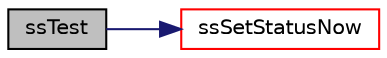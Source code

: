 digraph "ssTest"
{
  edge [fontname="Helvetica",fontsize="10",labelfontname="Helvetica",labelfontsize="10"];
  node [fontname="Helvetica",fontsize="10",shape=record];
  rankdir="LR";
  Node36 [label="ssTest",height=0.2,width=0.4,color="black", fillcolor="grey75", style="filled", fontcolor="black"];
  Node36 -> Node37 [color="midnightblue",fontsize="10",style="solid",fontname="Helvetica"];
  Node37 [label="ssSetStatusNow",height=0.2,width=0.4,color="red", fillcolor="white", style="filled",URL="$status_8c.html#a0c95bafe270ab48a3f4397bff655bad8"];
}
